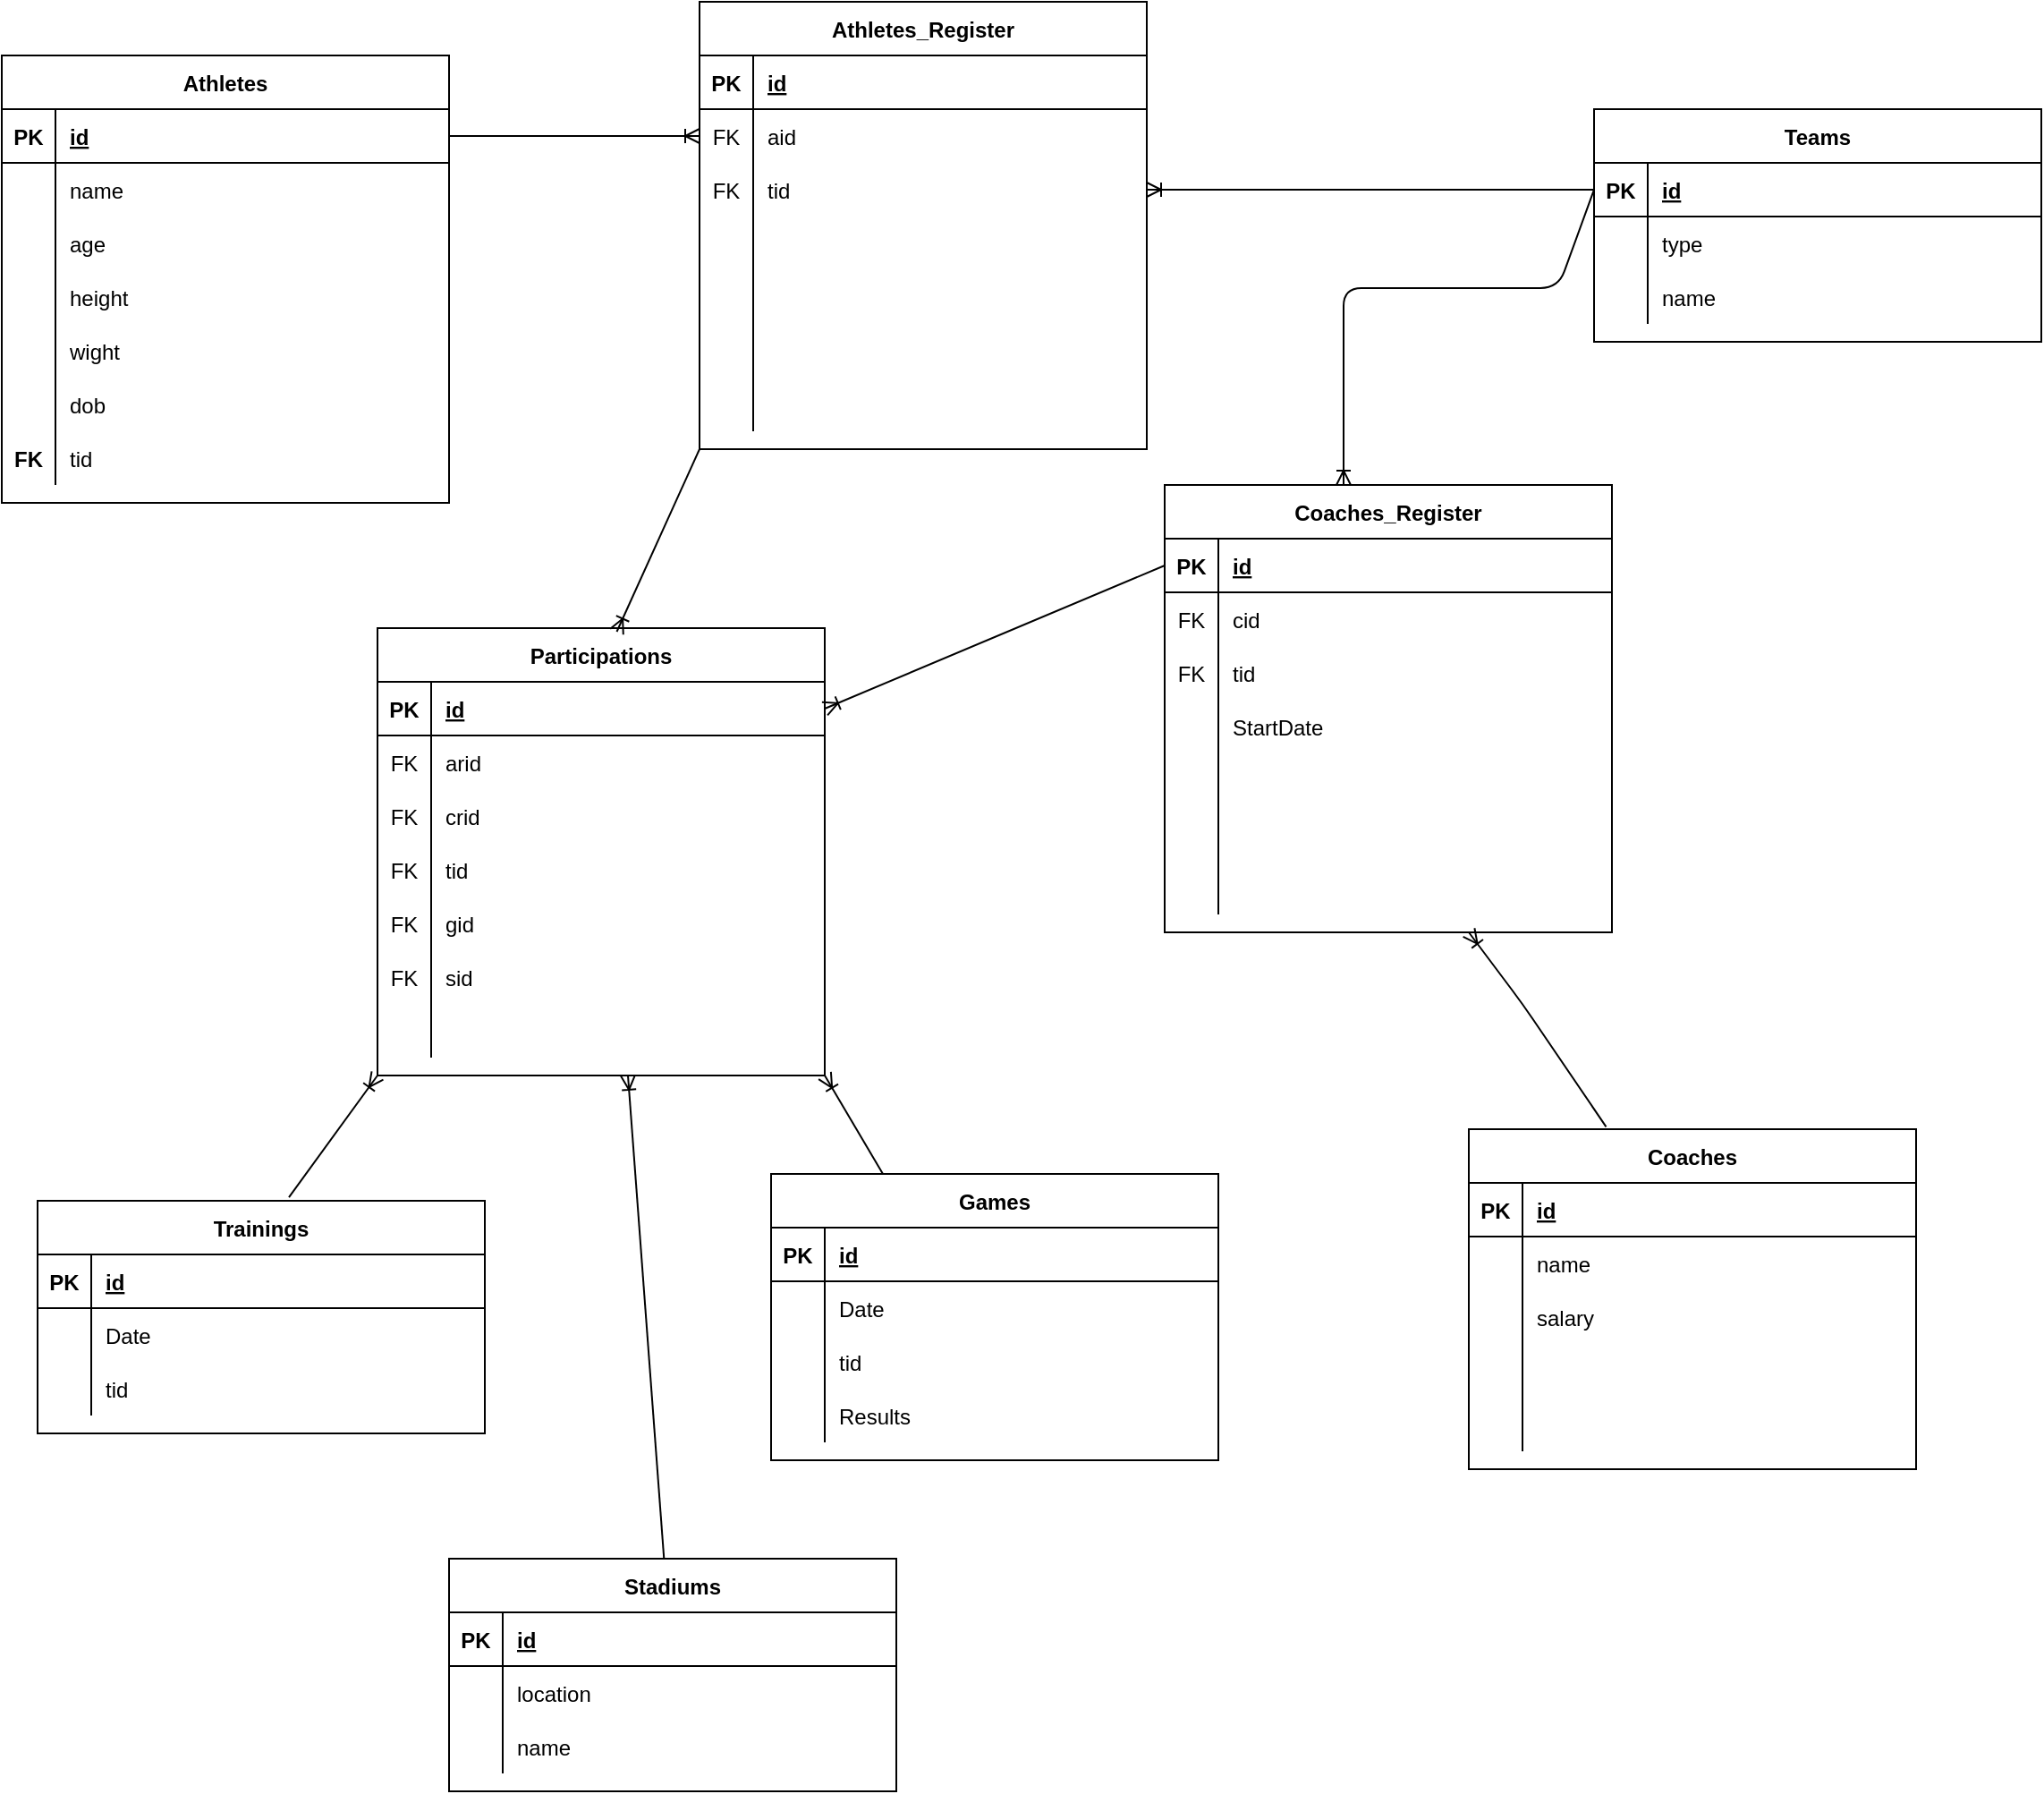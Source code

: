 <mxfile version="13.8.0" type="github">
  <diagram id="R2lEEEUBdFMjLlhIrx00" name="Page-1">
    <mxGraphModel dx="745" dy="519" grid="1" gridSize="10" guides="1" tooltips="1" connect="1" arrows="1" fold="1" page="1" pageScale="1" pageWidth="850" pageHeight="1100" math="0" shadow="0" extFonts="Permanent Marker^https://fonts.googleapis.com/css?family=Permanent+Marker">
      <root>
        <mxCell id="0" />
        <mxCell id="1" parent="0" />
        <mxCell id="C-vyLk0tnHw3VtMMgP7b-23" value="Athletes" style="shape=table;startSize=30;container=1;collapsible=1;childLayout=tableLayout;fixedRows=1;rowLines=0;fontStyle=1;align=center;resizeLast=1;" parent="1" vertex="1">
          <mxGeometry x="120" y="40" width="250" height="250" as="geometry" />
        </mxCell>
        <mxCell id="C-vyLk0tnHw3VtMMgP7b-24" value="" style="shape=partialRectangle;collapsible=0;dropTarget=0;pointerEvents=0;fillColor=none;points=[[0,0.5],[1,0.5]];portConstraint=eastwest;top=0;left=0;right=0;bottom=1;" parent="C-vyLk0tnHw3VtMMgP7b-23" vertex="1">
          <mxGeometry y="30" width="250" height="30" as="geometry" />
        </mxCell>
        <mxCell id="C-vyLk0tnHw3VtMMgP7b-25" value="PK" style="shape=partialRectangle;overflow=hidden;connectable=0;fillColor=none;top=0;left=0;bottom=0;right=0;fontStyle=1;" parent="C-vyLk0tnHw3VtMMgP7b-24" vertex="1">
          <mxGeometry width="30" height="30" as="geometry" />
        </mxCell>
        <mxCell id="C-vyLk0tnHw3VtMMgP7b-26" value="id" style="shape=partialRectangle;overflow=hidden;connectable=0;fillColor=none;top=0;left=0;bottom=0;right=0;align=left;spacingLeft=6;fontStyle=5;" parent="C-vyLk0tnHw3VtMMgP7b-24" vertex="1">
          <mxGeometry x="30" width="220" height="30" as="geometry" />
        </mxCell>
        <mxCell id="C-vyLk0tnHw3VtMMgP7b-27" value="" style="shape=partialRectangle;collapsible=0;dropTarget=0;pointerEvents=0;fillColor=none;points=[[0,0.5],[1,0.5]];portConstraint=eastwest;top=0;left=0;right=0;bottom=0;" parent="C-vyLk0tnHw3VtMMgP7b-23" vertex="1">
          <mxGeometry y="60" width="250" height="30" as="geometry" />
        </mxCell>
        <mxCell id="C-vyLk0tnHw3VtMMgP7b-28" value="" style="shape=partialRectangle;overflow=hidden;connectable=0;fillColor=none;top=0;left=0;bottom=0;right=0;" parent="C-vyLk0tnHw3VtMMgP7b-27" vertex="1">
          <mxGeometry width="30" height="30" as="geometry" />
        </mxCell>
        <mxCell id="C-vyLk0tnHw3VtMMgP7b-29" value="name " style="shape=partialRectangle;overflow=hidden;connectable=0;fillColor=none;top=0;left=0;bottom=0;right=0;align=left;spacingLeft=6;" parent="C-vyLk0tnHw3VtMMgP7b-27" vertex="1">
          <mxGeometry x="30" width="220" height="30" as="geometry" />
        </mxCell>
        <mxCell id="ePLe0GO7qWJnHYlMfz1o-11" style="shape=partialRectangle;collapsible=0;dropTarget=0;pointerEvents=0;fillColor=none;points=[[0,0.5],[1,0.5]];portConstraint=eastwest;top=0;left=0;right=0;bottom=0;" vertex="1" parent="C-vyLk0tnHw3VtMMgP7b-23">
          <mxGeometry y="90" width="250" height="30" as="geometry" />
        </mxCell>
        <mxCell id="ePLe0GO7qWJnHYlMfz1o-12" style="shape=partialRectangle;overflow=hidden;connectable=0;fillColor=none;top=0;left=0;bottom=0;right=0;" vertex="1" parent="ePLe0GO7qWJnHYlMfz1o-11">
          <mxGeometry width="30" height="30" as="geometry" />
        </mxCell>
        <mxCell id="ePLe0GO7qWJnHYlMfz1o-13" value="age" style="shape=partialRectangle;overflow=hidden;connectable=0;fillColor=none;top=0;left=0;bottom=0;right=0;align=left;spacingLeft=6;" vertex="1" parent="ePLe0GO7qWJnHYlMfz1o-11">
          <mxGeometry x="30" width="220" height="30" as="geometry" />
        </mxCell>
        <mxCell id="ePLe0GO7qWJnHYlMfz1o-14" style="shape=partialRectangle;collapsible=0;dropTarget=0;pointerEvents=0;fillColor=none;points=[[0,0.5],[1,0.5]];portConstraint=eastwest;top=0;left=0;right=0;bottom=0;" vertex="1" parent="C-vyLk0tnHw3VtMMgP7b-23">
          <mxGeometry y="120" width="250" height="30" as="geometry" />
        </mxCell>
        <mxCell id="ePLe0GO7qWJnHYlMfz1o-15" style="shape=partialRectangle;overflow=hidden;connectable=0;fillColor=none;top=0;left=0;bottom=0;right=0;" vertex="1" parent="ePLe0GO7qWJnHYlMfz1o-14">
          <mxGeometry width="30" height="30" as="geometry" />
        </mxCell>
        <mxCell id="ePLe0GO7qWJnHYlMfz1o-16" value="height" style="shape=partialRectangle;overflow=hidden;connectable=0;fillColor=none;top=0;left=0;bottom=0;right=0;align=left;spacingLeft=6;" vertex="1" parent="ePLe0GO7qWJnHYlMfz1o-14">
          <mxGeometry x="30" width="220" height="30" as="geometry" />
        </mxCell>
        <mxCell id="ePLe0GO7qWJnHYlMfz1o-20" style="shape=partialRectangle;collapsible=0;dropTarget=0;pointerEvents=0;fillColor=none;points=[[0,0.5],[1,0.5]];portConstraint=eastwest;top=0;left=0;right=0;bottom=0;" vertex="1" parent="C-vyLk0tnHw3VtMMgP7b-23">
          <mxGeometry y="150" width="250" height="30" as="geometry" />
        </mxCell>
        <mxCell id="ePLe0GO7qWJnHYlMfz1o-21" style="shape=partialRectangle;overflow=hidden;connectable=0;fillColor=none;top=0;left=0;bottom=0;right=0;" vertex="1" parent="ePLe0GO7qWJnHYlMfz1o-20">
          <mxGeometry width="30" height="30" as="geometry" />
        </mxCell>
        <mxCell id="ePLe0GO7qWJnHYlMfz1o-22" value="wight" style="shape=partialRectangle;overflow=hidden;connectable=0;fillColor=none;top=0;left=0;bottom=0;right=0;align=left;spacingLeft=6;" vertex="1" parent="ePLe0GO7qWJnHYlMfz1o-20">
          <mxGeometry x="30" width="220" height="30" as="geometry" />
        </mxCell>
        <mxCell id="ePLe0GO7qWJnHYlMfz1o-17" style="shape=partialRectangle;collapsible=0;dropTarget=0;pointerEvents=0;fillColor=none;points=[[0,0.5],[1,0.5]];portConstraint=eastwest;top=0;left=0;right=0;bottom=0;" vertex="1" parent="C-vyLk0tnHw3VtMMgP7b-23">
          <mxGeometry y="180" width="250" height="30" as="geometry" />
        </mxCell>
        <mxCell id="ePLe0GO7qWJnHYlMfz1o-18" style="shape=partialRectangle;overflow=hidden;connectable=0;fillColor=none;top=0;left=0;bottom=0;right=0;" vertex="1" parent="ePLe0GO7qWJnHYlMfz1o-17">
          <mxGeometry width="30" height="30" as="geometry" />
        </mxCell>
        <mxCell id="ePLe0GO7qWJnHYlMfz1o-19" value="dob" style="shape=partialRectangle;overflow=hidden;connectable=0;fillColor=none;top=0;left=0;bottom=0;right=0;align=left;spacingLeft=6;" vertex="1" parent="ePLe0GO7qWJnHYlMfz1o-17">
          <mxGeometry x="30" width="220" height="30" as="geometry" />
        </mxCell>
        <mxCell id="ePLe0GO7qWJnHYlMfz1o-29" style="shape=partialRectangle;collapsible=0;dropTarget=0;pointerEvents=0;fillColor=none;points=[[0,0.5],[1,0.5]];portConstraint=eastwest;top=0;left=0;right=0;bottom=0;" vertex="1" parent="C-vyLk0tnHw3VtMMgP7b-23">
          <mxGeometry y="210" width="250" height="30" as="geometry" />
        </mxCell>
        <mxCell id="ePLe0GO7qWJnHYlMfz1o-30" value="FK" style="shape=partialRectangle;overflow=hidden;connectable=0;fillColor=none;top=0;left=0;bottom=0;right=0;fontStyle=1" vertex="1" parent="ePLe0GO7qWJnHYlMfz1o-29">
          <mxGeometry width="30" height="30" as="geometry" />
        </mxCell>
        <mxCell id="ePLe0GO7qWJnHYlMfz1o-31" value="tid" style="shape=partialRectangle;overflow=hidden;connectable=0;fillColor=none;top=0;left=0;bottom=0;right=0;align=left;spacingLeft=6;" vertex="1" parent="ePLe0GO7qWJnHYlMfz1o-29">
          <mxGeometry x="30" width="220" height="30" as="geometry" />
        </mxCell>
        <mxCell id="ePLe0GO7qWJnHYlMfz1o-62" value="Athletes_Register" style="shape=table;startSize=30;container=1;collapsible=1;childLayout=tableLayout;fixedRows=1;rowLines=0;fontStyle=1;align=center;resizeLast=1;" vertex="1" parent="1">
          <mxGeometry x="510" y="10" width="250" height="250" as="geometry" />
        </mxCell>
        <mxCell id="ePLe0GO7qWJnHYlMfz1o-63" value="" style="shape=partialRectangle;collapsible=0;dropTarget=0;pointerEvents=0;fillColor=none;points=[[0,0.5],[1,0.5]];portConstraint=eastwest;top=0;left=0;right=0;bottom=1;" vertex="1" parent="ePLe0GO7qWJnHYlMfz1o-62">
          <mxGeometry y="30" width="250" height="30" as="geometry" />
        </mxCell>
        <mxCell id="ePLe0GO7qWJnHYlMfz1o-64" value="PK" style="shape=partialRectangle;overflow=hidden;connectable=0;fillColor=none;top=0;left=0;bottom=0;right=0;fontStyle=1;" vertex="1" parent="ePLe0GO7qWJnHYlMfz1o-63">
          <mxGeometry width="30" height="30" as="geometry" />
        </mxCell>
        <mxCell id="ePLe0GO7qWJnHYlMfz1o-65" value="id" style="shape=partialRectangle;overflow=hidden;connectable=0;fillColor=none;top=0;left=0;bottom=0;right=0;align=left;spacingLeft=6;fontStyle=5;" vertex="1" parent="ePLe0GO7qWJnHYlMfz1o-63">
          <mxGeometry x="30" width="220" height="30" as="geometry" />
        </mxCell>
        <mxCell id="ePLe0GO7qWJnHYlMfz1o-66" value="" style="shape=partialRectangle;collapsible=0;dropTarget=0;pointerEvents=0;fillColor=none;points=[[0,0.5],[1,0.5]];portConstraint=eastwest;top=0;left=0;right=0;bottom=0;" vertex="1" parent="ePLe0GO7qWJnHYlMfz1o-62">
          <mxGeometry y="60" width="250" height="30" as="geometry" />
        </mxCell>
        <mxCell id="ePLe0GO7qWJnHYlMfz1o-67" value="FK" style="shape=partialRectangle;overflow=hidden;connectable=0;fillColor=none;top=0;left=0;bottom=0;right=0;" vertex="1" parent="ePLe0GO7qWJnHYlMfz1o-66">
          <mxGeometry width="30" height="30" as="geometry" />
        </mxCell>
        <mxCell id="ePLe0GO7qWJnHYlMfz1o-68" value="aid" style="shape=partialRectangle;overflow=hidden;connectable=0;fillColor=none;top=0;left=0;bottom=0;right=0;align=left;spacingLeft=6;" vertex="1" parent="ePLe0GO7qWJnHYlMfz1o-66">
          <mxGeometry x="30" width="220" height="30" as="geometry" />
        </mxCell>
        <mxCell id="ePLe0GO7qWJnHYlMfz1o-69" style="shape=partialRectangle;collapsible=0;dropTarget=0;pointerEvents=0;fillColor=none;points=[[0,0.5],[1,0.5]];portConstraint=eastwest;top=0;left=0;right=0;bottom=0;" vertex="1" parent="ePLe0GO7qWJnHYlMfz1o-62">
          <mxGeometry y="90" width="250" height="30" as="geometry" />
        </mxCell>
        <mxCell id="ePLe0GO7qWJnHYlMfz1o-70" value="FK" style="shape=partialRectangle;overflow=hidden;connectable=0;fillColor=none;top=0;left=0;bottom=0;right=0;" vertex="1" parent="ePLe0GO7qWJnHYlMfz1o-69">
          <mxGeometry width="30" height="30" as="geometry" />
        </mxCell>
        <mxCell id="ePLe0GO7qWJnHYlMfz1o-71" value="tid" style="shape=partialRectangle;overflow=hidden;connectable=0;fillColor=none;top=0;left=0;bottom=0;right=0;align=left;spacingLeft=6;" vertex="1" parent="ePLe0GO7qWJnHYlMfz1o-69">
          <mxGeometry x="30" width="220" height="30" as="geometry" />
        </mxCell>
        <mxCell id="ePLe0GO7qWJnHYlMfz1o-72" style="shape=partialRectangle;collapsible=0;dropTarget=0;pointerEvents=0;fillColor=none;points=[[0,0.5],[1,0.5]];portConstraint=eastwest;top=0;left=0;right=0;bottom=0;" vertex="1" parent="ePLe0GO7qWJnHYlMfz1o-62">
          <mxGeometry y="120" width="250" height="30" as="geometry" />
        </mxCell>
        <mxCell id="ePLe0GO7qWJnHYlMfz1o-73" style="shape=partialRectangle;overflow=hidden;connectable=0;fillColor=none;top=0;left=0;bottom=0;right=0;" vertex="1" parent="ePLe0GO7qWJnHYlMfz1o-72">
          <mxGeometry width="30" height="30" as="geometry" />
        </mxCell>
        <mxCell id="ePLe0GO7qWJnHYlMfz1o-74" value="" style="shape=partialRectangle;overflow=hidden;connectable=0;fillColor=none;top=0;left=0;bottom=0;right=0;align=left;spacingLeft=6;" vertex="1" parent="ePLe0GO7qWJnHYlMfz1o-72">
          <mxGeometry x="30" width="220" height="30" as="geometry" />
        </mxCell>
        <mxCell id="ePLe0GO7qWJnHYlMfz1o-75" style="shape=partialRectangle;collapsible=0;dropTarget=0;pointerEvents=0;fillColor=none;points=[[0,0.5],[1,0.5]];portConstraint=eastwest;top=0;left=0;right=0;bottom=0;" vertex="1" parent="ePLe0GO7qWJnHYlMfz1o-62">
          <mxGeometry y="150" width="250" height="30" as="geometry" />
        </mxCell>
        <mxCell id="ePLe0GO7qWJnHYlMfz1o-76" style="shape=partialRectangle;overflow=hidden;connectable=0;fillColor=none;top=0;left=0;bottom=0;right=0;" vertex="1" parent="ePLe0GO7qWJnHYlMfz1o-75">
          <mxGeometry width="30" height="30" as="geometry" />
        </mxCell>
        <mxCell id="ePLe0GO7qWJnHYlMfz1o-77" value="" style="shape=partialRectangle;overflow=hidden;connectable=0;fillColor=none;top=0;left=0;bottom=0;right=0;align=left;spacingLeft=6;" vertex="1" parent="ePLe0GO7qWJnHYlMfz1o-75">
          <mxGeometry x="30" width="220" height="30" as="geometry" />
        </mxCell>
        <mxCell id="ePLe0GO7qWJnHYlMfz1o-78" style="shape=partialRectangle;collapsible=0;dropTarget=0;pointerEvents=0;fillColor=none;points=[[0,0.5],[1,0.5]];portConstraint=eastwest;top=0;left=0;right=0;bottom=0;" vertex="1" parent="ePLe0GO7qWJnHYlMfz1o-62">
          <mxGeometry y="180" width="250" height="30" as="geometry" />
        </mxCell>
        <mxCell id="ePLe0GO7qWJnHYlMfz1o-79" style="shape=partialRectangle;overflow=hidden;connectable=0;fillColor=none;top=0;left=0;bottom=0;right=0;" vertex="1" parent="ePLe0GO7qWJnHYlMfz1o-78">
          <mxGeometry width="30" height="30" as="geometry" />
        </mxCell>
        <mxCell id="ePLe0GO7qWJnHYlMfz1o-80" value="" style="shape=partialRectangle;overflow=hidden;connectable=0;fillColor=none;top=0;left=0;bottom=0;right=0;align=left;spacingLeft=6;" vertex="1" parent="ePLe0GO7qWJnHYlMfz1o-78">
          <mxGeometry x="30" width="220" height="30" as="geometry" />
        </mxCell>
        <mxCell id="ePLe0GO7qWJnHYlMfz1o-81" style="shape=partialRectangle;collapsible=0;dropTarget=0;pointerEvents=0;fillColor=none;points=[[0,0.5],[1,0.5]];portConstraint=eastwest;top=0;left=0;right=0;bottom=0;" vertex="1" parent="ePLe0GO7qWJnHYlMfz1o-62">
          <mxGeometry y="210" width="250" height="30" as="geometry" />
        </mxCell>
        <mxCell id="ePLe0GO7qWJnHYlMfz1o-82" value="" style="shape=partialRectangle;overflow=hidden;connectable=0;fillColor=none;top=0;left=0;bottom=0;right=0;fontStyle=1" vertex="1" parent="ePLe0GO7qWJnHYlMfz1o-81">
          <mxGeometry width="30" height="30" as="geometry" />
        </mxCell>
        <mxCell id="ePLe0GO7qWJnHYlMfz1o-83" value="" style="shape=partialRectangle;overflow=hidden;connectable=0;fillColor=none;top=0;left=0;bottom=0;right=0;align=left;spacingLeft=6;" vertex="1" parent="ePLe0GO7qWJnHYlMfz1o-81">
          <mxGeometry x="30" width="220" height="30" as="geometry" />
        </mxCell>
        <mxCell id="C-vyLk0tnHw3VtMMgP7b-13" value="Teams" style="shape=table;startSize=30;container=1;collapsible=1;childLayout=tableLayout;fixedRows=1;rowLines=0;fontStyle=1;align=center;resizeLast=1;" parent="1" vertex="1">
          <mxGeometry x="1010" y="70" width="250" height="130" as="geometry" />
        </mxCell>
        <mxCell id="C-vyLk0tnHw3VtMMgP7b-14" value="" style="shape=partialRectangle;collapsible=0;dropTarget=0;pointerEvents=0;fillColor=none;points=[[0,0.5],[1,0.5]];portConstraint=eastwest;top=0;left=0;right=0;bottom=1;" parent="C-vyLk0tnHw3VtMMgP7b-13" vertex="1">
          <mxGeometry y="30" width="250" height="30" as="geometry" />
        </mxCell>
        <mxCell id="C-vyLk0tnHw3VtMMgP7b-15" value="PK" style="shape=partialRectangle;overflow=hidden;connectable=0;fillColor=none;top=0;left=0;bottom=0;right=0;fontStyle=1;" parent="C-vyLk0tnHw3VtMMgP7b-14" vertex="1">
          <mxGeometry width="30" height="30" as="geometry" />
        </mxCell>
        <mxCell id="C-vyLk0tnHw3VtMMgP7b-16" value="id" style="shape=partialRectangle;overflow=hidden;connectable=0;fillColor=none;top=0;left=0;bottom=0;right=0;align=left;spacingLeft=6;fontStyle=5;" parent="C-vyLk0tnHw3VtMMgP7b-14" vertex="1">
          <mxGeometry x="30" width="220" height="30" as="geometry" />
        </mxCell>
        <mxCell id="C-vyLk0tnHw3VtMMgP7b-17" value="" style="shape=partialRectangle;collapsible=0;dropTarget=0;pointerEvents=0;fillColor=none;points=[[0,0.5],[1,0.5]];portConstraint=eastwest;top=0;left=0;right=0;bottom=0;" parent="C-vyLk0tnHw3VtMMgP7b-13" vertex="1">
          <mxGeometry y="60" width="250" height="30" as="geometry" />
        </mxCell>
        <mxCell id="C-vyLk0tnHw3VtMMgP7b-18" value="" style="shape=partialRectangle;overflow=hidden;connectable=0;fillColor=none;top=0;left=0;bottom=0;right=0;" parent="C-vyLk0tnHw3VtMMgP7b-17" vertex="1">
          <mxGeometry width="30" height="30" as="geometry" />
        </mxCell>
        <mxCell id="C-vyLk0tnHw3VtMMgP7b-19" value="type" style="shape=partialRectangle;overflow=hidden;connectable=0;fillColor=none;top=0;left=0;bottom=0;right=0;align=left;spacingLeft=6;" parent="C-vyLk0tnHw3VtMMgP7b-17" vertex="1">
          <mxGeometry x="30" width="220" height="30" as="geometry" />
        </mxCell>
        <mxCell id="C-vyLk0tnHw3VtMMgP7b-20" value="" style="shape=partialRectangle;collapsible=0;dropTarget=0;pointerEvents=0;fillColor=none;points=[[0,0.5],[1,0.5]];portConstraint=eastwest;top=0;left=0;right=0;bottom=0;" parent="C-vyLk0tnHw3VtMMgP7b-13" vertex="1">
          <mxGeometry y="90" width="250" height="30" as="geometry" />
        </mxCell>
        <mxCell id="C-vyLk0tnHw3VtMMgP7b-21" value="" style="shape=partialRectangle;overflow=hidden;connectable=0;fillColor=none;top=0;left=0;bottom=0;right=0;" parent="C-vyLk0tnHw3VtMMgP7b-20" vertex="1">
          <mxGeometry width="30" height="30" as="geometry" />
        </mxCell>
        <mxCell id="C-vyLk0tnHw3VtMMgP7b-22" value="name" style="shape=partialRectangle;overflow=hidden;connectable=0;fillColor=none;top=0;left=0;bottom=0;right=0;align=left;spacingLeft=6;" parent="C-vyLk0tnHw3VtMMgP7b-20" vertex="1">
          <mxGeometry x="30" width="220" height="30" as="geometry" />
        </mxCell>
        <mxCell id="ePLe0GO7qWJnHYlMfz1o-107" value="" style="edgeStyle=entityRelationEdgeStyle;fontSize=12;html=1;endArrow=ERoneToMany;exitX=1;exitY=0.5;exitDx=0;exitDy=0;entryX=0;entryY=0.5;entryDx=0;entryDy=0;" edge="1" parent="1" source="C-vyLk0tnHw3VtMMgP7b-24" target="ePLe0GO7qWJnHYlMfz1o-66">
          <mxGeometry width="100" height="100" relative="1" as="geometry">
            <mxPoint x="650" y="330" as="sourcePoint" />
            <mxPoint x="750" y="230" as="targetPoint" />
          </mxGeometry>
        </mxCell>
        <mxCell id="ePLe0GO7qWJnHYlMfz1o-108" value="" style="fontSize=12;html=1;endArrow=ERoneToMany;entryX=1;entryY=0.5;entryDx=0;entryDy=0;exitX=0;exitY=0.5;exitDx=0;exitDy=0;" edge="1" parent="1" source="C-vyLk0tnHw3VtMMgP7b-14" target="ePLe0GO7qWJnHYlMfz1o-69">
          <mxGeometry width="100" height="100" relative="1" as="geometry">
            <mxPoint x="930" y="110" as="sourcePoint" />
            <mxPoint x="520.0" y="105" as="targetPoint" />
          </mxGeometry>
        </mxCell>
        <mxCell id="ePLe0GO7qWJnHYlMfz1o-109" value="" style="fontSize=12;html=1;endArrow=ERoneToMany;entryX=0.4;entryY=0;entryDx=0;entryDy=0;exitX=0;exitY=0.5;exitDx=0;exitDy=0;entryPerimeter=0;" edge="1" parent="1" source="C-vyLk0tnHw3VtMMgP7b-14" target="ePLe0GO7qWJnHYlMfz1o-84">
          <mxGeometry width="100" height="100" relative="1" as="geometry">
            <mxPoint x="1020" y="115" as="sourcePoint" />
            <mxPoint x="770" y="135" as="targetPoint" />
            <Array as="points">
              <mxPoint x="990" y="170" />
              <mxPoint x="950" y="170" />
              <mxPoint x="870" y="170" />
            </Array>
          </mxGeometry>
        </mxCell>
        <mxCell id="ePLe0GO7qWJnHYlMfz1o-84" value="Coaches_Register" style="shape=table;startSize=30;container=1;collapsible=1;childLayout=tableLayout;fixedRows=1;rowLines=0;fontStyle=1;align=center;resizeLast=1;" vertex="1" parent="1">
          <mxGeometry x="770" y="280" width="250" height="250" as="geometry" />
        </mxCell>
        <mxCell id="ePLe0GO7qWJnHYlMfz1o-85" value="" style="shape=partialRectangle;collapsible=0;dropTarget=0;pointerEvents=0;fillColor=none;points=[[0,0.5],[1,0.5]];portConstraint=eastwest;top=0;left=0;right=0;bottom=1;" vertex="1" parent="ePLe0GO7qWJnHYlMfz1o-84">
          <mxGeometry y="30" width="250" height="30" as="geometry" />
        </mxCell>
        <mxCell id="ePLe0GO7qWJnHYlMfz1o-86" value="PK" style="shape=partialRectangle;overflow=hidden;connectable=0;fillColor=none;top=0;left=0;bottom=0;right=0;fontStyle=1;" vertex="1" parent="ePLe0GO7qWJnHYlMfz1o-85">
          <mxGeometry width="30" height="30" as="geometry" />
        </mxCell>
        <mxCell id="ePLe0GO7qWJnHYlMfz1o-87" value="id" style="shape=partialRectangle;overflow=hidden;connectable=0;fillColor=none;top=0;left=0;bottom=0;right=0;align=left;spacingLeft=6;fontStyle=5;" vertex="1" parent="ePLe0GO7qWJnHYlMfz1o-85">
          <mxGeometry x="30" width="220" height="30" as="geometry" />
        </mxCell>
        <mxCell id="ePLe0GO7qWJnHYlMfz1o-88" value="" style="shape=partialRectangle;collapsible=0;dropTarget=0;pointerEvents=0;fillColor=none;points=[[0,0.5],[1,0.5]];portConstraint=eastwest;top=0;left=0;right=0;bottom=0;" vertex="1" parent="ePLe0GO7qWJnHYlMfz1o-84">
          <mxGeometry y="60" width="250" height="30" as="geometry" />
        </mxCell>
        <mxCell id="ePLe0GO7qWJnHYlMfz1o-89" value="FK" style="shape=partialRectangle;overflow=hidden;connectable=0;fillColor=none;top=0;left=0;bottom=0;right=0;" vertex="1" parent="ePLe0GO7qWJnHYlMfz1o-88">
          <mxGeometry width="30" height="30" as="geometry" />
        </mxCell>
        <mxCell id="ePLe0GO7qWJnHYlMfz1o-90" value="cid" style="shape=partialRectangle;overflow=hidden;connectable=0;fillColor=none;top=0;left=0;bottom=0;right=0;align=left;spacingLeft=6;" vertex="1" parent="ePLe0GO7qWJnHYlMfz1o-88">
          <mxGeometry x="30" width="220" height="30" as="geometry" />
        </mxCell>
        <mxCell id="ePLe0GO7qWJnHYlMfz1o-91" style="shape=partialRectangle;collapsible=0;dropTarget=0;pointerEvents=0;fillColor=none;points=[[0,0.5],[1,0.5]];portConstraint=eastwest;top=0;left=0;right=0;bottom=0;" vertex="1" parent="ePLe0GO7qWJnHYlMfz1o-84">
          <mxGeometry y="90" width="250" height="30" as="geometry" />
        </mxCell>
        <mxCell id="ePLe0GO7qWJnHYlMfz1o-92" value="FK" style="shape=partialRectangle;overflow=hidden;connectable=0;fillColor=none;top=0;left=0;bottom=0;right=0;" vertex="1" parent="ePLe0GO7qWJnHYlMfz1o-91">
          <mxGeometry width="30" height="30" as="geometry" />
        </mxCell>
        <mxCell id="ePLe0GO7qWJnHYlMfz1o-93" value="tid" style="shape=partialRectangle;overflow=hidden;connectable=0;fillColor=none;top=0;left=0;bottom=0;right=0;align=left;spacingLeft=6;" vertex="1" parent="ePLe0GO7qWJnHYlMfz1o-91">
          <mxGeometry x="30" width="220" height="30" as="geometry" />
        </mxCell>
        <mxCell id="ePLe0GO7qWJnHYlMfz1o-94" style="shape=partialRectangle;collapsible=0;dropTarget=0;pointerEvents=0;fillColor=none;points=[[0,0.5],[1,0.5]];portConstraint=eastwest;top=0;left=0;right=0;bottom=0;" vertex="1" parent="ePLe0GO7qWJnHYlMfz1o-84">
          <mxGeometry y="120" width="250" height="30" as="geometry" />
        </mxCell>
        <mxCell id="ePLe0GO7qWJnHYlMfz1o-95" style="shape=partialRectangle;overflow=hidden;connectable=0;fillColor=none;top=0;left=0;bottom=0;right=0;" vertex="1" parent="ePLe0GO7qWJnHYlMfz1o-94">
          <mxGeometry width="30" height="30" as="geometry" />
        </mxCell>
        <mxCell id="ePLe0GO7qWJnHYlMfz1o-96" value="StartDate" style="shape=partialRectangle;overflow=hidden;connectable=0;fillColor=none;top=0;left=0;bottom=0;right=0;align=left;spacingLeft=6;" vertex="1" parent="ePLe0GO7qWJnHYlMfz1o-94">
          <mxGeometry x="30" width="220" height="30" as="geometry" />
        </mxCell>
        <mxCell id="ePLe0GO7qWJnHYlMfz1o-97" style="shape=partialRectangle;collapsible=0;dropTarget=0;pointerEvents=0;fillColor=none;points=[[0,0.5],[1,0.5]];portConstraint=eastwest;top=0;left=0;right=0;bottom=0;" vertex="1" parent="ePLe0GO7qWJnHYlMfz1o-84">
          <mxGeometry y="150" width="250" height="30" as="geometry" />
        </mxCell>
        <mxCell id="ePLe0GO7qWJnHYlMfz1o-98" style="shape=partialRectangle;overflow=hidden;connectable=0;fillColor=none;top=0;left=0;bottom=0;right=0;" vertex="1" parent="ePLe0GO7qWJnHYlMfz1o-97">
          <mxGeometry width="30" height="30" as="geometry" />
        </mxCell>
        <mxCell id="ePLe0GO7qWJnHYlMfz1o-99" value="" style="shape=partialRectangle;overflow=hidden;connectable=0;fillColor=none;top=0;left=0;bottom=0;right=0;align=left;spacingLeft=6;" vertex="1" parent="ePLe0GO7qWJnHYlMfz1o-97">
          <mxGeometry x="30" width="220" height="30" as="geometry" />
        </mxCell>
        <mxCell id="ePLe0GO7qWJnHYlMfz1o-100" style="shape=partialRectangle;collapsible=0;dropTarget=0;pointerEvents=0;fillColor=none;points=[[0,0.5],[1,0.5]];portConstraint=eastwest;top=0;left=0;right=0;bottom=0;" vertex="1" parent="ePLe0GO7qWJnHYlMfz1o-84">
          <mxGeometry y="180" width="250" height="30" as="geometry" />
        </mxCell>
        <mxCell id="ePLe0GO7qWJnHYlMfz1o-101" style="shape=partialRectangle;overflow=hidden;connectable=0;fillColor=none;top=0;left=0;bottom=0;right=0;" vertex="1" parent="ePLe0GO7qWJnHYlMfz1o-100">
          <mxGeometry width="30" height="30" as="geometry" />
        </mxCell>
        <mxCell id="ePLe0GO7qWJnHYlMfz1o-102" value="" style="shape=partialRectangle;overflow=hidden;connectable=0;fillColor=none;top=0;left=0;bottom=0;right=0;align=left;spacingLeft=6;" vertex="1" parent="ePLe0GO7qWJnHYlMfz1o-100">
          <mxGeometry x="30" width="220" height="30" as="geometry" />
        </mxCell>
        <mxCell id="ePLe0GO7qWJnHYlMfz1o-103" style="shape=partialRectangle;collapsible=0;dropTarget=0;pointerEvents=0;fillColor=none;points=[[0,0.5],[1,0.5]];portConstraint=eastwest;top=0;left=0;right=0;bottom=0;" vertex="1" parent="ePLe0GO7qWJnHYlMfz1o-84">
          <mxGeometry y="210" width="250" height="30" as="geometry" />
        </mxCell>
        <mxCell id="ePLe0GO7qWJnHYlMfz1o-104" value="" style="shape=partialRectangle;overflow=hidden;connectable=0;fillColor=none;top=0;left=0;bottom=0;right=0;fontStyle=1" vertex="1" parent="ePLe0GO7qWJnHYlMfz1o-103">
          <mxGeometry width="30" height="30" as="geometry" />
        </mxCell>
        <mxCell id="ePLe0GO7qWJnHYlMfz1o-105" value="" style="shape=partialRectangle;overflow=hidden;connectable=0;fillColor=none;top=0;left=0;bottom=0;right=0;align=left;spacingLeft=6;" vertex="1" parent="ePLe0GO7qWJnHYlMfz1o-103">
          <mxGeometry x="30" width="220" height="30" as="geometry" />
        </mxCell>
        <mxCell id="ePLe0GO7qWJnHYlMfz1o-110" value="" style="fontSize=12;html=1;endArrow=ERoneToMany;exitX=0.307;exitY=-0.007;exitDx=0;exitDy=0;exitPerimeter=0;" edge="1" parent="1" source="C-vyLk0tnHw3VtMMgP7b-2">
          <mxGeometry width="100" height="100" relative="1" as="geometry">
            <mxPoint x="1020" y="125" as="sourcePoint" />
            <mxPoint x="940" y="530" as="targetPoint" />
            <Array as="points">
              <mxPoint x="970" y="570" />
            </Array>
          </mxGeometry>
        </mxCell>
        <mxCell id="C-vyLk0tnHw3VtMMgP7b-2" value="Coaches" style="shape=table;startSize=30;container=1;collapsible=1;childLayout=tableLayout;fixedRows=1;rowLines=0;fontStyle=1;align=center;resizeLast=1;" parent="1" vertex="1">
          <mxGeometry x="940" y="640" width="250" height="190" as="geometry" />
        </mxCell>
        <mxCell id="C-vyLk0tnHw3VtMMgP7b-3" value="" style="shape=partialRectangle;collapsible=0;dropTarget=0;pointerEvents=0;fillColor=none;points=[[0,0.5],[1,0.5]];portConstraint=eastwest;top=0;left=0;right=0;bottom=1;" parent="C-vyLk0tnHw3VtMMgP7b-2" vertex="1">
          <mxGeometry y="30" width="250" height="30" as="geometry" />
        </mxCell>
        <mxCell id="C-vyLk0tnHw3VtMMgP7b-4" value="PK" style="shape=partialRectangle;overflow=hidden;connectable=0;fillColor=none;top=0;left=0;bottom=0;right=0;fontStyle=1;" parent="C-vyLk0tnHw3VtMMgP7b-3" vertex="1">
          <mxGeometry width="30" height="30" as="geometry" />
        </mxCell>
        <mxCell id="C-vyLk0tnHw3VtMMgP7b-5" value="id" style="shape=partialRectangle;overflow=hidden;connectable=0;fillColor=none;top=0;left=0;bottom=0;right=0;align=left;spacingLeft=6;fontStyle=5;" parent="C-vyLk0tnHw3VtMMgP7b-3" vertex="1">
          <mxGeometry x="30" width="220" height="30" as="geometry" />
        </mxCell>
        <mxCell id="C-vyLk0tnHw3VtMMgP7b-6" value="" style="shape=partialRectangle;collapsible=0;dropTarget=0;pointerEvents=0;fillColor=none;points=[[0,0.5],[1,0.5]];portConstraint=eastwest;top=0;left=0;right=0;bottom=0;" parent="C-vyLk0tnHw3VtMMgP7b-2" vertex="1">
          <mxGeometry y="60" width="250" height="30" as="geometry" />
        </mxCell>
        <mxCell id="C-vyLk0tnHw3VtMMgP7b-7" value="" style="shape=partialRectangle;overflow=hidden;connectable=0;fillColor=none;top=0;left=0;bottom=0;right=0;" parent="C-vyLk0tnHw3VtMMgP7b-6" vertex="1">
          <mxGeometry width="30" height="30" as="geometry" />
        </mxCell>
        <mxCell id="C-vyLk0tnHw3VtMMgP7b-8" value="name" style="shape=partialRectangle;overflow=hidden;connectable=0;fillColor=none;top=0;left=0;bottom=0;right=0;align=left;spacingLeft=6;" parent="C-vyLk0tnHw3VtMMgP7b-6" vertex="1">
          <mxGeometry x="30" width="220" height="30" as="geometry" />
        </mxCell>
        <mxCell id="C-vyLk0tnHw3VtMMgP7b-9" value="" style="shape=partialRectangle;collapsible=0;dropTarget=0;pointerEvents=0;fillColor=none;points=[[0,0.5],[1,0.5]];portConstraint=eastwest;top=0;left=0;right=0;bottom=0;" parent="C-vyLk0tnHw3VtMMgP7b-2" vertex="1">
          <mxGeometry y="90" width="250" height="30" as="geometry" />
        </mxCell>
        <mxCell id="C-vyLk0tnHw3VtMMgP7b-10" value="" style="shape=partialRectangle;overflow=hidden;connectable=0;fillColor=none;top=0;left=0;bottom=0;right=0;" parent="C-vyLk0tnHw3VtMMgP7b-9" vertex="1">
          <mxGeometry width="30" height="30" as="geometry" />
        </mxCell>
        <mxCell id="C-vyLk0tnHw3VtMMgP7b-11" value="salary" style="shape=partialRectangle;overflow=hidden;connectable=0;fillColor=none;top=0;left=0;bottom=0;right=0;align=left;spacingLeft=6;" parent="C-vyLk0tnHw3VtMMgP7b-9" vertex="1">
          <mxGeometry x="30" width="220" height="30" as="geometry" />
        </mxCell>
        <mxCell id="ePLe0GO7qWJnHYlMfz1o-23" style="shape=partialRectangle;collapsible=0;dropTarget=0;pointerEvents=0;fillColor=none;points=[[0,0.5],[1,0.5]];portConstraint=eastwest;top=0;left=0;right=0;bottom=0;" vertex="1" parent="C-vyLk0tnHw3VtMMgP7b-2">
          <mxGeometry y="120" width="250" height="30" as="geometry" />
        </mxCell>
        <mxCell id="ePLe0GO7qWJnHYlMfz1o-24" style="shape=partialRectangle;overflow=hidden;connectable=0;fillColor=none;top=0;left=0;bottom=0;right=0;" vertex="1" parent="ePLe0GO7qWJnHYlMfz1o-23">
          <mxGeometry width="30" height="30" as="geometry" />
        </mxCell>
        <mxCell id="ePLe0GO7qWJnHYlMfz1o-25" value="" style="shape=partialRectangle;overflow=hidden;connectable=0;fillColor=none;top=0;left=0;bottom=0;right=0;align=left;spacingLeft=6;" vertex="1" parent="ePLe0GO7qWJnHYlMfz1o-23">
          <mxGeometry x="30" width="220" height="30" as="geometry" />
        </mxCell>
        <mxCell id="ePLe0GO7qWJnHYlMfz1o-26" style="shape=partialRectangle;collapsible=0;dropTarget=0;pointerEvents=0;fillColor=none;points=[[0,0.5],[1,0.5]];portConstraint=eastwest;top=0;left=0;right=0;bottom=0;" vertex="1" parent="C-vyLk0tnHw3VtMMgP7b-2">
          <mxGeometry y="150" width="250" height="30" as="geometry" />
        </mxCell>
        <mxCell id="ePLe0GO7qWJnHYlMfz1o-27" value="" style="shape=partialRectangle;overflow=hidden;connectable=0;fillColor=none;top=0;left=0;bottom=0;right=0;fontStyle=1" vertex="1" parent="ePLe0GO7qWJnHYlMfz1o-26">
          <mxGeometry width="30" height="30" as="geometry" />
        </mxCell>
        <mxCell id="ePLe0GO7qWJnHYlMfz1o-28" value="" style="shape=partialRectangle;overflow=hidden;connectable=0;fillColor=none;top=0;left=0;bottom=0;right=0;align=left;spacingLeft=6;" vertex="1" parent="ePLe0GO7qWJnHYlMfz1o-26">
          <mxGeometry x="30" width="220" height="30" as="geometry" />
        </mxCell>
        <mxCell id="ePLe0GO7qWJnHYlMfz1o-111" value="Participations" style="shape=table;startSize=30;container=1;collapsible=1;childLayout=tableLayout;fixedRows=1;rowLines=0;fontStyle=1;align=center;resizeLast=1;" vertex="1" parent="1">
          <mxGeometry x="330" y="360" width="250" height="250" as="geometry" />
        </mxCell>
        <mxCell id="ePLe0GO7qWJnHYlMfz1o-112" value="" style="shape=partialRectangle;collapsible=0;dropTarget=0;pointerEvents=0;fillColor=none;points=[[0,0.5],[1,0.5]];portConstraint=eastwest;top=0;left=0;right=0;bottom=1;" vertex="1" parent="ePLe0GO7qWJnHYlMfz1o-111">
          <mxGeometry y="30" width="250" height="30" as="geometry" />
        </mxCell>
        <mxCell id="ePLe0GO7qWJnHYlMfz1o-113" value="PK" style="shape=partialRectangle;overflow=hidden;connectable=0;fillColor=none;top=0;left=0;bottom=0;right=0;fontStyle=1;" vertex="1" parent="ePLe0GO7qWJnHYlMfz1o-112">
          <mxGeometry width="30" height="30" as="geometry" />
        </mxCell>
        <mxCell id="ePLe0GO7qWJnHYlMfz1o-114" value="id" style="shape=partialRectangle;overflow=hidden;connectable=0;fillColor=none;top=0;left=0;bottom=0;right=0;align=left;spacingLeft=6;fontStyle=5;" vertex="1" parent="ePLe0GO7qWJnHYlMfz1o-112">
          <mxGeometry x="30" width="220" height="30" as="geometry" />
        </mxCell>
        <mxCell id="ePLe0GO7qWJnHYlMfz1o-115" value="" style="shape=partialRectangle;collapsible=0;dropTarget=0;pointerEvents=0;fillColor=none;points=[[0,0.5],[1,0.5]];portConstraint=eastwest;top=0;left=0;right=0;bottom=0;" vertex="1" parent="ePLe0GO7qWJnHYlMfz1o-111">
          <mxGeometry y="60" width="250" height="30" as="geometry" />
        </mxCell>
        <mxCell id="ePLe0GO7qWJnHYlMfz1o-116" value="FK" style="shape=partialRectangle;overflow=hidden;connectable=0;fillColor=none;top=0;left=0;bottom=0;right=0;" vertex="1" parent="ePLe0GO7qWJnHYlMfz1o-115">
          <mxGeometry width="30" height="30" as="geometry" />
        </mxCell>
        <mxCell id="ePLe0GO7qWJnHYlMfz1o-117" value="arid" style="shape=partialRectangle;overflow=hidden;connectable=0;fillColor=none;top=0;left=0;bottom=0;right=0;align=left;spacingLeft=6;" vertex="1" parent="ePLe0GO7qWJnHYlMfz1o-115">
          <mxGeometry x="30" width="220" height="30" as="geometry" />
        </mxCell>
        <mxCell id="ePLe0GO7qWJnHYlMfz1o-118" style="shape=partialRectangle;collapsible=0;dropTarget=0;pointerEvents=0;fillColor=none;points=[[0,0.5],[1,0.5]];portConstraint=eastwest;top=0;left=0;right=0;bottom=0;" vertex="1" parent="ePLe0GO7qWJnHYlMfz1o-111">
          <mxGeometry y="90" width="250" height="30" as="geometry" />
        </mxCell>
        <mxCell id="ePLe0GO7qWJnHYlMfz1o-119" value="FK" style="shape=partialRectangle;overflow=hidden;connectable=0;fillColor=none;top=0;left=0;bottom=0;right=0;" vertex="1" parent="ePLe0GO7qWJnHYlMfz1o-118">
          <mxGeometry width="30" height="30" as="geometry" />
        </mxCell>
        <mxCell id="ePLe0GO7qWJnHYlMfz1o-120" value="crid" style="shape=partialRectangle;overflow=hidden;connectable=0;fillColor=none;top=0;left=0;bottom=0;right=0;align=left;spacingLeft=6;" vertex="1" parent="ePLe0GO7qWJnHYlMfz1o-118">
          <mxGeometry x="30" width="220" height="30" as="geometry" />
        </mxCell>
        <mxCell id="ePLe0GO7qWJnHYlMfz1o-121" style="shape=partialRectangle;collapsible=0;dropTarget=0;pointerEvents=0;fillColor=none;points=[[0,0.5],[1,0.5]];portConstraint=eastwest;top=0;left=0;right=0;bottom=0;" vertex="1" parent="ePLe0GO7qWJnHYlMfz1o-111">
          <mxGeometry y="120" width="250" height="30" as="geometry" />
        </mxCell>
        <mxCell id="ePLe0GO7qWJnHYlMfz1o-122" value="FK" style="shape=partialRectangle;overflow=hidden;connectable=0;fillColor=none;top=0;left=0;bottom=0;right=0;" vertex="1" parent="ePLe0GO7qWJnHYlMfz1o-121">
          <mxGeometry width="30" height="30" as="geometry" />
        </mxCell>
        <mxCell id="ePLe0GO7qWJnHYlMfz1o-123" value="tid" style="shape=partialRectangle;overflow=hidden;connectable=0;fillColor=none;top=0;left=0;bottom=0;right=0;align=left;spacingLeft=6;" vertex="1" parent="ePLe0GO7qWJnHYlMfz1o-121">
          <mxGeometry x="30" width="220" height="30" as="geometry" />
        </mxCell>
        <mxCell id="ePLe0GO7qWJnHYlMfz1o-124" style="shape=partialRectangle;collapsible=0;dropTarget=0;pointerEvents=0;fillColor=none;points=[[0,0.5],[1,0.5]];portConstraint=eastwest;top=0;left=0;right=0;bottom=0;" vertex="1" parent="ePLe0GO7qWJnHYlMfz1o-111">
          <mxGeometry y="150" width="250" height="30" as="geometry" />
        </mxCell>
        <mxCell id="ePLe0GO7qWJnHYlMfz1o-125" value="FK" style="shape=partialRectangle;overflow=hidden;connectable=0;fillColor=none;top=0;left=0;bottom=0;right=0;" vertex="1" parent="ePLe0GO7qWJnHYlMfz1o-124">
          <mxGeometry width="30" height="30" as="geometry" />
        </mxCell>
        <mxCell id="ePLe0GO7qWJnHYlMfz1o-126" value="gid" style="shape=partialRectangle;overflow=hidden;connectable=0;fillColor=none;top=0;left=0;bottom=0;right=0;align=left;spacingLeft=6;" vertex="1" parent="ePLe0GO7qWJnHYlMfz1o-124">
          <mxGeometry x="30" width="220" height="30" as="geometry" />
        </mxCell>
        <mxCell id="ePLe0GO7qWJnHYlMfz1o-127" style="shape=partialRectangle;collapsible=0;dropTarget=0;pointerEvents=0;fillColor=none;points=[[0,0.5],[1,0.5]];portConstraint=eastwest;top=0;left=0;right=0;bottom=0;" vertex="1" parent="ePLe0GO7qWJnHYlMfz1o-111">
          <mxGeometry y="180" width="250" height="30" as="geometry" />
        </mxCell>
        <mxCell id="ePLe0GO7qWJnHYlMfz1o-128" value="FK" style="shape=partialRectangle;overflow=hidden;connectable=0;fillColor=none;top=0;left=0;bottom=0;right=0;" vertex="1" parent="ePLe0GO7qWJnHYlMfz1o-127">
          <mxGeometry width="30" height="30" as="geometry" />
        </mxCell>
        <mxCell id="ePLe0GO7qWJnHYlMfz1o-129" value="sid" style="shape=partialRectangle;overflow=hidden;connectable=0;fillColor=none;top=0;left=0;bottom=0;right=0;align=left;spacingLeft=6;" vertex="1" parent="ePLe0GO7qWJnHYlMfz1o-127">
          <mxGeometry x="30" width="220" height="30" as="geometry" />
        </mxCell>
        <mxCell id="ePLe0GO7qWJnHYlMfz1o-130" style="shape=partialRectangle;collapsible=0;dropTarget=0;pointerEvents=0;fillColor=none;points=[[0,0.5],[1,0.5]];portConstraint=eastwest;top=0;left=0;right=0;bottom=0;" vertex="1" parent="ePLe0GO7qWJnHYlMfz1o-111">
          <mxGeometry y="210" width="250" height="30" as="geometry" />
        </mxCell>
        <mxCell id="ePLe0GO7qWJnHYlMfz1o-131" value="" style="shape=partialRectangle;overflow=hidden;connectable=0;fillColor=none;top=0;left=0;bottom=0;right=0;fontStyle=1" vertex="1" parent="ePLe0GO7qWJnHYlMfz1o-130">
          <mxGeometry width="30" height="30" as="geometry" />
        </mxCell>
        <mxCell id="ePLe0GO7qWJnHYlMfz1o-132" value="" style="shape=partialRectangle;overflow=hidden;connectable=0;fillColor=none;top=0;left=0;bottom=0;right=0;align=left;spacingLeft=6;" vertex="1" parent="ePLe0GO7qWJnHYlMfz1o-130">
          <mxGeometry x="30" width="220" height="30" as="geometry" />
        </mxCell>
        <mxCell id="ePLe0GO7qWJnHYlMfz1o-133" value="" style="fontSize=12;html=1;endArrow=ERoneToMany;entryX=0.535;entryY=0.008;entryDx=0;entryDy=0;entryPerimeter=0;exitX=0;exitY=1;exitDx=0;exitDy=0;" edge="1" parent="1" source="ePLe0GO7qWJnHYlMfz1o-62" target="ePLe0GO7qWJnHYlMfz1o-111">
          <mxGeometry width="100" height="100" relative="1" as="geometry">
            <mxPoint x="380.0" y="95" as="sourcePoint" />
            <mxPoint x="520.0" y="95" as="targetPoint" />
          </mxGeometry>
        </mxCell>
        <mxCell id="ePLe0GO7qWJnHYlMfz1o-134" value="" style="fontSize=12;html=1;endArrow=ERoneToMany;exitX=0;exitY=0.5;exitDx=0;exitDy=0;entryX=1;entryY=0.5;entryDx=0;entryDy=0;" edge="1" parent="1" source="ePLe0GO7qWJnHYlMfz1o-85" target="ePLe0GO7qWJnHYlMfz1o-112">
          <mxGeometry width="100" height="100" relative="1" as="geometry">
            <mxPoint x="520" y="270" as="sourcePoint" />
            <mxPoint x="473.75" y="372.0" as="targetPoint" />
          </mxGeometry>
        </mxCell>
        <mxCell id="ePLe0GO7qWJnHYlMfz1o-1" value="Stadiums" style="shape=table;startSize=30;container=1;collapsible=1;childLayout=tableLayout;fixedRows=1;rowLines=0;fontStyle=1;align=center;resizeLast=1;" vertex="1" parent="1">
          <mxGeometry x="370" y="880" width="250" height="130" as="geometry" />
        </mxCell>
        <mxCell id="ePLe0GO7qWJnHYlMfz1o-2" value="" style="shape=partialRectangle;collapsible=0;dropTarget=0;pointerEvents=0;fillColor=none;points=[[0,0.5],[1,0.5]];portConstraint=eastwest;top=0;left=0;right=0;bottom=1;" vertex="1" parent="ePLe0GO7qWJnHYlMfz1o-1">
          <mxGeometry y="30" width="250" height="30" as="geometry" />
        </mxCell>
        <mxCell id="ePLe0GO7qWJnHYlMfz1o-3" value="PK" style="shape=partialRectangle;overflow=hidden;connectable=0;fillColor=none;top=0;left=0;bottom=0;right=0;fontStyle=1;" vertex="1" parent="ePLe0GO7qWJnHYlMfz1o-2">
          <mxGeometry width="30" height="30" as="geometry" />
        </mxCell>
        <mxCell id="ePLe0GO7qWJnHYlMfz1o-4" value="id" style="shape=partialRectangle;overflow=hidden;connectable=0;fillColor=none;top=0;left=0;bottom=0;right=0;align=left;spacingLeft=6;fontStyle=5;" vertex="1" parent="ePLe0GO7qWJnHYlMfz1o-2">
          <mxGeometry x="30" width="220" height="30" as="geometry" />
        </mxCell>
        <mxCell id="ePLe0GO7qWJnHYlMfz1o-5" value="" style="shape=partialRectangle;collapsible=0;dropTarget=0;pointerEvents=0;fillColor=none;points=[[0,0.5],[1,0.5]];portConstraint=eastwest;top=0;left=0;right=0;bottom=0;" vertex="1" parent="ePLe0GO7qWJnHYlMfz1o-1">
          <mxGeometry y="60" width="250" height="30" as="geometry" />
        </mxCell>
        <mxCell id="ePLe0GO7qWJnHYlMfz1o-6" value="" style="shape=partialRectangle;overflow=hidden;connectable=0;fillColor=none;top=0;left=0;bottom=0;right=0;" vertex="1" parent="ePLe0GO7qWJnHYlMfz1o-5">
          <mxGeometry width="30" height="30" as="geometry" />
        </mxCell>
        <mxCell id="ePLe0GO7qWJnHYlMfz1o-7" value="location" style="shape=partialRectangle;overflow=hidden;connectable=0;fillColor=none;top=0;left=0;bottom=0;right=0;align=left;spacingLeft=6;" vertex="1" parent="ePLe0GO7qWJnHYlMfz1o-5">
          <mxGeometry x="30" width="220" height="30" as="geometry" />
        </mxCell>
        <mxCell id="ePLe0GO7qWJnHYlMfz1o-8" value="" style="shape=partialRectangle;collapsible=0;dropTarget=0;pointerEvents=0;fillColor=none;points=[[0,0.5],[1,0.5]];portConstraint=eastwest;top=0;left=0;right=0;bottom=0;" vertex="1" parent="ePLe0GO7qWJnHYlMfz1o-1">
          <mxGeometry y="90" width="250" height="30" as="geometry" />
        </mxCell>
        <mxCell id="ePLe0GO7qWJnHYlMfz1o-9" value="" style="shape=partialRectangle;overflow=hidden;connectable=0;fillColor=none;top=0;left=0;bottom=0;right=0;" vertex="1" parent="ePLe0GO7qWJnHYlMfz1o-8">
          <mxGeometry width="30" height="30" as="geometry" />
        </mxCell>
        <mxCell id="ePLe0GO7qWJnHYlMfz1o-10" value="name" style="shape=partialRectangle;overflow=hidden;connectable=0;fillColor=none;top=0;left=0;bottom=0;right=0;align=left;spacingLeft=6;" vertex="1" parent="ePLe0GO7qWJnHYlMfz1o-8">
          <mxGeometry x="30" width="220" height="30" as="geometry" />
        </mxCell>
        <mxCell id="ePLe0GO7qWJnHYlMfz1o-35" value="Trainings" style="shape=table;startSize=30;container=1;collapsible=1;childLayout=tableLayout;fixedRows=1;rowLines=0;fontStyle=1;align=center;resizeLast=1;" vertex="1" parent="1">
          <mxGeometry x="140" y="680" width="250" height="130" as="geometry" />
        </mxCell>
        <mxCell id="ePLe0GO7qWJnHYlMfz1o-36" value="" style="shape=partialRectangle;collapsible=0;dropTarget=0;pointerEvents=0;fillColor=none;points=[[0,0.5],[1,0.5]];portConstraint=eastwest;top=0;left=0;right=0;bottom=1;" vertex="1" parent="ePLe0GO7qWJnHYlMfz1o-35">
          <mxGeometry y="30" width="250" height="30" as="geometry" />
        </mxCell>
        <mxCell id="ePLe0GO7qWJnHYlMfz1o-37" value="PK" style="shape=partialRectangle;overflow=hidden;connectable=0;fillColor=none;top=0;left=0;bottom=0;right=0;fontStyle=1;" vertex="1" parent="ePLe0GO7qWJnHYlMfz1o-36">
          <mxGeometry width="30" height="30" as="geometry" />
        </mxCell>
        <mxCell id="ePLe0GO7qWJnHYlMfz1o-38" value="id" style="shape=partialRectangle;overflow=hidden;connectable=0;fillColor=none;top=0;left=0;bottom=0;right=0;align=left;spacingLeft=6;fontStyle=5;" vertex="1" parent="ePLe0GO7qWJnHYlMfz1o-36">
          <mxGeometry x="30" width="220" height="30" as="geometry" />
        </mxCell>
        <mxCell id="ePLe0GO7qWJnHYlMfz1o-39" value="" style="shape=partialRectangle;collapsible=0;dropTarget=0;pointerEvents=0;fillColor=none;points=[[0,0.5],[1,0.5]];portConstraint=eastwest;top=0;left=0;right=0;bottom=0;" vertex="1" parent="ePLe0GO7qWJnHYlMfz1o-35">
          <mxGeometry y="60" width="250" height="30" as="geometry" />
        </mxCell>
        <mxCell id="ePLe0GO7qWJnHYlMfz1o-40" value="" style="shape=partialRectangle;overflow=hidden;connectable=0;fillColor=none;top=0;left=0;bottom=0;right=0;" vertex="1" parent="ePLe0GO7qWJnHYlMfz1o-39">
          <mxGeometry width="30" height="30" as="geometry" />
        </mxCell>
        <mxCell id="ePLe0GO7qWJnHYlMfz1o-41" value="Date" style="shape=partialRectangle;overflow=hidden;connectable=0;fillColor=none;top=0;left=0;bottom=0;right=0;align=left;spacingLeft=6;" vertex="1" parent="ePLe0GO7qWJnHYlMfz1o-39">
          <mxGeometry x="30" width="220" height="30" as="geometry" />
        </mxCell>
        <mxCell id="ePLe0GO7qWJnHYlMfz1o-42" value="" style="shape=partialRectangle;collapsible=0;dropTarget=0;pointerEvents=0;fillColor=none;points=[[0,0.5],[1,0.5]];portConstraint=eastwest;top=0;left=0;right=0;bottom=0;" vertex="1" parent="ePLe0GO7qWJnHYlMfz1o-35">
          <mxGeometry y="90" width="250" height="30" as="geometry" />
        </mxCell>
        <mxCell id="ePLe0GO7qWJnHYlMfz1o-43" value="" style="shape=partialRectangle;overflow=hidden;connectable=0;fillColor=none;top=0;left=0;bottom=0;right=0;" vertex="1" parent="ePLe0GO7qWJnHYlMfz1o-42">
          <mxGeometry width="30" height="30" as="geometry" />
        </mxCell>
        <mxCell id="ePLe0GO7qWJnHYlMfz1o-44" value="tid" style="shape=partialRectangle;overflow=hidden;connectable=0;fillColor=none;top=0;left=0;bottom=0;right=0;align=left;spacingLeft=6;" vertex="1" parent="ePLe0GO7qWJnHYlMfz1o-42">
          <mxGeometry x="30" width="220" height="30" as="geometry" />
        </mxCell>
        <mxCell id="ePLe0GO7qWJnHYlMfz1o-46" value="Games" style="shape=table;startSize=30;container=1;collapsible=1;childLayout=tableLayout;fixedRows=1;rowLines=0;fontStyle=1;align=center;resizeLast=1;" vertex="1" parent="1">
          <mxGeometry x="550" y="665" width="250" height="160" as="geometry" />
        </mxCell>
        <mxCell id="ePLe0GO7qWJnHYlMfz1o-47" value="" style="shape=partialRectangle;collapsible=0;dropTarget=0;pointerEvents=0;fillColor=none;points=[[0,0.5],[1,0.5]];portConstraint=eastwest;top=0;left=0;right=0;bottom=1;" vertex="1" parent="ePLe0GO7qWJnHYlMfz1o-46">
          <mxGeometry y="30" width="250" height="30" as="geometry" />
        </mxCell>
        <mxCell id="ePLe0GO7qWJnHYlMfz1o-48" value="PK" style="shape=partialRectangle;overflow=hidden;connectable=0;fillColor=none;top=0;left=0;bottom=0;right=0;fontStyle=1;" vertex="1" parent="ePLe0GO7qWJnHYlMfz1o-47">
          <mxGeometry width="30" height="30" as="geometry" />
        </mxCell>
        <mxCell id="ePLe0GO7qWJnHYlMfz1o-49" value="id" style="shape=partialRectangle;overflow=hidden;connectable=0;fillColor=none;top=0;left=0;bottom=0;right=0;align=left;spacingLeft=6;fontStyle=5;" vertex="1" parent="ePLe0GO7qWJnHYlMfz1o-47">
          <mxGeometry x="30" width="220" height="30" as="geometry" />
        </mxCell>
        <mxCell id="ePLe0GO7qWJnHYlMfz1o-50" value="" style="shape=partialRectangle;collapsible=0;dropTarget=0;pointerEvents=0;fillColor=none;points=[[0,0.5],[1,0.5]];portConstraint=eastwest;top=0;left=0;right=0;bottom=0;" vertex="1" parent="ePLe0GO7qWJnHYlMfz1o-46">
          <mxGeometry y="60" width="250" height="30" as="geometry" />
        </mxCell>
        <mxCell id="ePLe0GO7qWJnHYlMfz1o-51" value="" style="shape=partialRectangle;overflow=hidden;connectable=0;fillColor=none;top=0;left=0;bottom=0;right=0;" vertex="1" parent="ePLe0GO7qWJnHYlMfz1o-50">
          <mxGeometry width="30" height="30" as="geometry" />
        </mxCell>
        <mxCell id="ePLe0GO7qWJnHYlMfz1o-52" value="Date" style="shape=partialRectangle;overflow=hidden;connectable=0;fillColor=none;top=0;left=0;bottom=0;right=0;align=left;spacingLeft=6;" vertex="1" parent="ePLe0GO7qWJnHYlMfz1o-50">
          <mxGeometry x="30" width="220" height="30" as="geometry" />
        </mxCell>
        <mxCell id="ePLe0GO7qWJnHYlMfz1o-53" value="" style="shape=partialRectangle;collapsible=0;dropTarget=0;pointerEvents=0;fillColor=none;points=[[0,0.5],[1,0.5]];portConstraint=eastwest;top=0;left=0;right=0;bottom=0;" vertex="1" parent="ePLe0GO7qWJnHYlMfz1o-46">
          <mxGeometry y="90" width="250" height="30" as="geometry" />
        </mxCell>
        <mxCell id="ePLe0GO7qWJnHYlMfz1o-54" value="" style="shape=partialRectangle;overflow=hidden;connectable=0;fillColor=none;top=0;left=0;bottom=0;right=0;" vertex="1" parent="ePLe0GO7qWJnHYlMfz1o-53">
          <mxGeometry width="30" height="30" as="geometry" />
        </mxCell>
        <mxCell id="ePLe0GO7qWJnHYlMfz1o-55" value="tid" style="shape=partialRectangle;overflow=hidden;connectable=0;fillColor=none;top=0;left=0;bottom=0;right=0;align=left;spacingLeft=6;" vertex="1" parent="ePLe0GO7qWJnHYlMfz1o-53">
          <mxGeometry x="30" width="220" height="30" as="geometry" />
        </mxCell>
        <mxCell id="ePLe0GO7qWJnHYlMfz1o-59" style="shape=partialRectangle;collapsible=0;dropTarget=0;pointerEvents=0;fillColor=none;points=[[0,0.5],[1,0.5]];portConstraint=eastwest;top=0;left=0;right=0;bottom=0;" vertex="1" parent="ePLe0GO7qWJnHYlMfz1o-46">
          <mxGeometry y="120" width="250" height="30" as="geometry" />
        </mxCell>
        <mxCell id="ePLe0GO7qWJnHYlMfz1o-60" style="shape=partialRectangle;overflow=hidden;connectable=0;fillColor=none;top=0;left=0;bottom=0;right=0;" vertex="1" parent="ePLe0GO7qWJnHYlMfz1o-59">
          <mxGeometry width="30" height="30" as="geometry" />
        </mxCell>
        <mxCell id="ePLe0GO7qWJnHYlMfz1o-61" value="Results" style="shape=partialRectangle;overflow=hidden;connectable=0;fillColor=none;top=0;left=0;bottom=0;right=0;align=left;spacingLeft=6;" vertex="1" parent="ePLe0GO7qWJnHYlMfz1o-59">
          <mxGeometry x="30" width="220" height="30" as="geometry" />
        </mxCell>
        <mxCell id="ePLe0GO7qWJnHYlMfz1o-135" value="" style="fontSize=12;html=1;endArrow=ERoneToMany;exitX=0.562;exitY=-0.015;exitDx=0;exitDy=0;entryX=0;entryY=1;entryDx=0;entryDy=0;exitPerimeter=0;" edge="1" parent="1" source="ePLe0GO7qWJnHYlMfz1o-35" target="ePLe0GO7qWJnHYlMfz1o-111">
          <mxGeometry width="100" height="100" relative="1" as="geometry">
            <mxPoint x="300" y="560" as="sourcePoint" />
            <mxPoint x="110" y="640" as="targetPoint" />
          </mxGeometry>
        </mxCell>
        <mxCell id="ePLe0GO7qWJnHYlMfz1o-136" value="" style="fontSize=12;html=1;endArrow=ERoneToMany;" edge="1" parent="1" source="ePLe0GO7qWJnHYlMfz1o-1">
          <mxGeometry width="100" height="100" relative="1" as="geometry">
            <mxPoint x="430.25" y="728.05" as="sourcePoint" />
            <mxPoint x="470" y="610" as="targetPoint" />
          </mxGeometry>
        </mxCell>
        <mxCell id="ePLe0GO7qWJnHYlMfz1o-137" value="" style="fontSize=12;html=1;endArrow=ERoneToMany;exitX=0.25;exitY=0;exitDx=0;exitDy=0;entryX=1;entryY=1;entryDx=0;entryDy=0;" edge="1" parent="1" source="ePLe0GO7qWJnHYlMfz1o-46" target="ePLe0GO7qWJnHYlMfz1o-111">
          <mxGeometry width="100" height="100" relative="1" as="geometry">
            <mxPoint x="610.25" y="658.05" as="sourcePoint" />
            <mxPoint x="659.75" y="590" as="targetPoint" />
          </mxGeometry>
        </mxCell>
      </root>
    </mxGraphModel>
  </diagram>
</mxfile>
